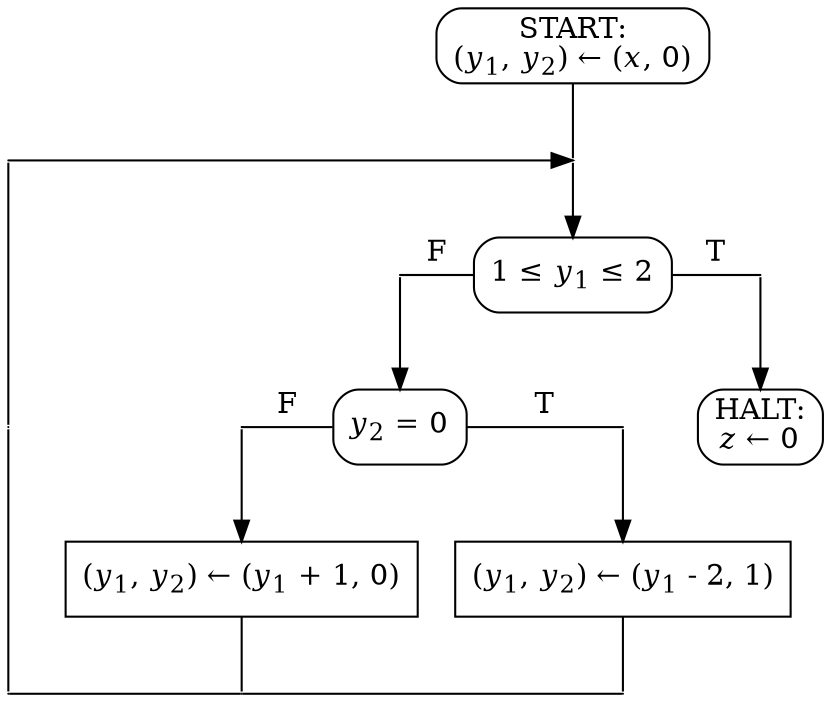 digraph G{
/* nodes by levels */
node[shape=rectangle];
START[style=rounded, label=<START:<br/>(<i>y</i><sub>1</sub>, <i>y</i><sub>2</sub>) &larr; (<i>x</i>, 0)>];
TEST1[style=rounded, label=<1 &le; <i>y</i><sub>1</sub> &le; 2>];
TEST2[style=rounded, label=<<i>y</i><sub>2</sub> = 0>];
ASSIGN1[label=<(<i>y</i><sub>1</sub>, <i>y</i><sub>2</sub>) &larr; (<i>y</i><sub>1</sub> - 2, 1)>];
ASSIGN2[label=<(<i>y</i><sub>1</sub>, <i>y</i><sub>2</sub>) &larr; (<i>y</i><sub>1</sub> + 1, 0)>];
HALT[style=rounded, label=<HALT:<br/><i>z</i> &larr; 0>];

/* edges */
node [shape=point, width=0];
START -> p2 [weight=8, arrowhead=none]; p2 -> TEST1 [weight=8];
{rank = same; p1 -> p2; }
p1 -> p10 [weight=8, arrowhead=none];
{rank = same; p3 -> TEST1 [label="F", arrowhead=none]; TEST1 -> p4 [label="T", arrowhead=none]; }
p3 -> TEST2 [weight=8];
p4 -> HALT [weight=8];

p10 -> p5 [weight=8, style="invis"];
p5 -> TEST2 [label="F", arrowhead=none];
TEST2 -> p6 [label="T", arrowhead=none];
p6 -> HALT [weight=8, style="invis"];
{rank = same; p10; p5; TEST2; p6; HALT; }
p5 -> ASSIGN2 [weight=12];
p6 -> ASSIGN1 [weight=8];
p10 -> p7 [weight=10, arrowhead=none];
{rank=same; ASSIGN2; ASSIGN1; }
ASSIGN2 -> p8 [weight=8, arrowhead=none];
ASSIGN1 -> p9 [weight=8, arrowhead=none];
{ rank=same; p7 -> p8 [arrowhead=none]; p8 -> p9 [arrowhead=none]; }
}
